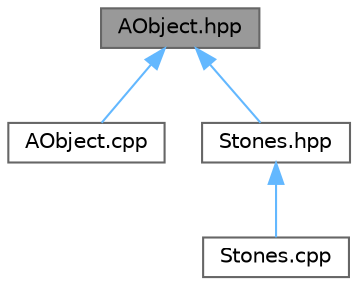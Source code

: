 digraph "AObject.hpp"
{
 // LATEX_PDF_SIZE
  bgcolor="transparent";
  edge [fontname=Helvetica,fontsize=10,labelfontname=Helvetica,labelfontsize=10];
  node [fontname=Helvetica,fontsize=10,shape=box,height=0.2,width=0.4];
  Node1 [label="AObject.hpp",height=0.2,width=0.4,color="gray40", fillcolor="grey60", style="filled", fontcolor="black",tooltip=" "];
  Node1 -> Node2 [dir="back",color="steelblue1",style="solid"];
  Node2 [label="AObject.cpp",height=0.2,width=0.4,color="grey40", fillcolor="white", style="filled",URL="$AObject_8cpp.html",tooltip=" "];
  Node1 -> Node3 [dir="back",color="steelblue1",style="solid"];
  Node3 [label="Stones.hpp",height=0.2,width=0.4,color="grey40", fillcolor="white", style="filled",URL="$Stones_8hpp.html",tooltip=" "];
  Node3 -> Node4 [dir="back",color="steelblue1",style="solid"];
  Node4 [label="Stones.cpp",height=0.2,width=0.4,color="grey40", fillcolor="white", style="filled",URL="$Stones_8cpp.html",tooltip=" "];
}
